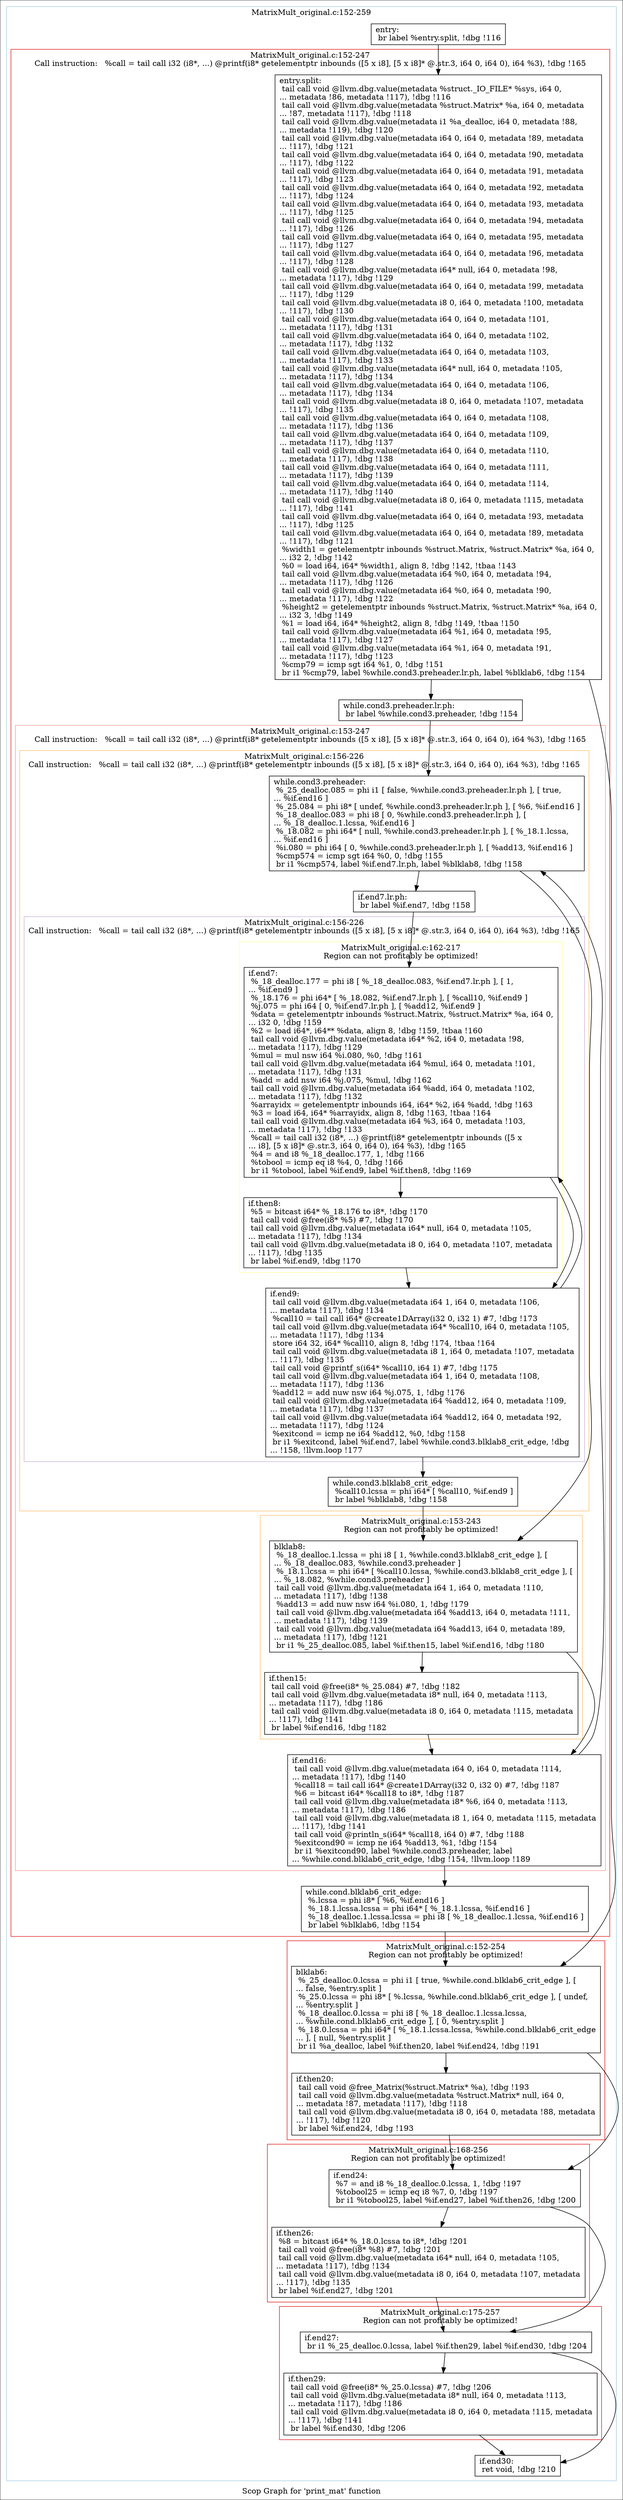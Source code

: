 digraph "Scop Graph for 'print_mat' function" {
	label="Scop Graph for 'print_mat' function";

	Node0xb330c60 [shape=record,label="{entry:\l  br label %entry.split, !dbg !116\l}"];
	Node0xb330c60 -> Node0xb2d07f0;
	Node0xb2d07f0 [shape=record,label="{entry.split:                                      \l  tail call void @llvm.dbg.value(metadata %struct._IO_FILE* %sys, i64 0,\l... metadata !86, metadata !117), !dbg !116\l  tail call void @llvm.dbg.value(metadata %struct.Matrix* %a, i64 0, metadata\l... !87, metadata !117), !dbg !118\l  tail call void @llvm.dbg.value(metadata i1 %a_dealloc, i64 0, metadata !88,\l... metadata !119), !dbg !120\l  tail call void @llvm.dbg.value(metadata i64 0, i64 0, metadata !89, metadata\l... !117), !dbg !121\l  tail call void @llvm.dbg.value(metadata i64 0, i64 0, metadata !90, metadata\l... !117), !dbg !122\l  tail call void @llvm.dbg.value(metadata i64 0, i64 0, metadata !91, metadata\l... !117), !dbg !123\l  tail call void @llvm.dbg.value(metadata i64 0, i64 0, metadata !92, metadata\l... !117), !dbg !124\l  tail call void @llvm.dbg.value(metadata i64 0, i64 0, metadata !93, metadata\l... !117), !dbg !125\l  tail call void @llvm.dbg.value(metadata i64 0, i64 0, metadata !94, metadata\l... !117), !dbg !126\l  tail call void @llvm.dbg.value(metadata i64 0, i64 0, metadata !95, metadata\l... !117), !dbg !127\l  tail call void @llvm.dbg.value(metadata i64 0, i64 0, metadata !96, metadata\l... !117), !dbg !128\l  tail call void @llvm.dbg.value(metadata i64* null, i64 0, metadata !98,\l... metadata !117), !dbg !129\l  tail call void @llvm.dbg.value(metadata i64 0, i64 0, metadata !99, metadata\l... !117), !dbg !129\l  tail call void @llvm.dbg.value(metadata i8 0, i64 0, metadata !100, metadata\l... !117), !dbg !130\l  tail call void @llvm.dbg.value(metadata i64 0, i64 0, metadata !101,\l... metadata !117), !dbg !131\l  tail call void @llvm.dbg.value(metadata i64 0, i64 0, metadata !102,\l... metadata !117), !dbg !132\l  tail call void @llvm.dbg.value(metadata i64 0, i64 0, metadata !103,\l... metadata !117), !dbg !133\l  tail call void @llvm.dbg.value(metadata i64* null, i64 0, metadata !105,\l... metadata !117), !dbg !134\l  tail call void @llvm.dbg.value(metadata i64 0, i64 0, metadata !106,\l... metadata !117), !dbg !134\l  tail call void @llvm.dbg.value(metadata i8 0, i64 0, metadata !107, metadata\l... !117), !dbg !135\l  tail call void @llvm.dbg.value(metadata i64 0, i64 0, metadata !108,\l... metadata !117), !dbg !136\l  tail call void @llvm.dbg.value(metadata i64 0, i64 0, metadata !109,\l... metadata !117), !dbg !137\l  tail call void @llvm.dbg.value(metadata i64 0, i64 0, metadata !110,\l... metadata !117), !dbg !138\l  tail call void @llvm.dbg.value(metadata i64 0, i64 0, metadata !111,\l... metadata !117), !dbg !139\l  tail call void @llvm.dbg.value(metadata i64 0, i64 0, metadata !114,\l... metadata !117), !dbg !140\l  tail call void @llvm.dbg.value(metadata i8 0, i64 0, metadata !115, metadata\l... !117), !dbg !141\l  tail call void @llvm.dbg.value(metadata i64 0, i64 0, metadata !93, metadata\l... !117), !dbg !125\l  tail call void @llvm.dbg.value(metadata i64 0, i64 0, metadata !89, metadata\l... !117), !dbg !121\l  %width1 = getelementptr inbounds %struct.Matrix, %struct.Matrix* %a, i64 0,\l... i32 2, !dbg !142\l  %0 = load i64, i64* %width1, align 8, !dbg !142, !tbaa !143\l  tail call void @llvm.dbg.value(metadata i64 %0, i64 0, metadata !94,\l... metadata !117), !dbg !126\l  tail call void @llvm.dbg.value(metadata i64 %0, i64 0, metadata !90,\l... metadata !117), !dbg !122\l  %height2 = getelementptr inbounds %struct.Matrix, %struct.Matrix* %a, i64 0,\l... i32 3, !dbg !149\l  %1 = load i64, i64* %height2, align 8, !dbg !149, !tbaa !150\l  tail call void @llvm.dbg.value(metadata i64 %1, i64 0, metadata !95,\l... metadata !117), !dbg !127\l  tail call void @llvm.dbg.value(metadata i64 %1, i64 0, metadata !91,\l... metadata !117), !dbg !123\l  %cmp79 = icmp sgt i64 %1, 0, !dbg !151\l  br i1 %cmp79, label %while.cond3.preheader.lr.ph, label %blklab6, !dbg !154\l}"];
	Node0xb2d07f0 -> Node0xb2ae290;
	Node0xb2d07f0 -> Node0xb2df470;
	Node0xb2ae290 [shape=record,label="{while.cond3.preheader.lr.ph:                      \l  br label %while.cond3.preheader, !dbg !154\l}"];
	Node0xb2ae290 -> Node0xb352690;
	Node0xb352690 [shape=record,label="{while.cond3.preheader:                            \l  %_25_dealloc.085 = phi i1 [ false, %while.cond3.preheader.lr.ph ], [ true,\l... %if.end16 ]\l  %_25.084 = phi i8* [ undef, %while.cond3.preheader.lr.ph ], [ %6, %if.end16 ]\l  %_18_dealloc.083 = phi i8 [ 0, %while.cond3.preheader.lr.ph ], [\l... %_18_dealloc.1.lcssa, %if.end16 ]\l  %_18.082 = phi i64* [ null, %while.cond3.preheader.lr.ph ], [ %_18.1.lcssa,\l... %if.end16 ]\l  %i.080 = phi i64 [ 0, %while.cond3.preheader.lr.ph ], [ %add13, %if.end16 ]\l  %cmp574 = icmp sgt i64 %0, 0, !dbg !155\l  br i1 %cmp574, label %if.end7.lr.ph, label %blklab8, !dbg !158\l}"];
	Node0xb352690 -> Node0xb2c6e60;
	Node0xb352690 -> Node0xb331310;
	Node0xb2c6e60 [shape=record,label="{if.end7.lr.ph:                                    \l  br label %if.end7, !dbg !158\l}"];
	Node0xb2c6e60 -> Node0xb22e2b0;
	Node0xb22e2b0 [shape=record,label="{if.end7:                                          \l  %_18_dealloc.177 = phi i8 [ %_18_dealloc.083, %if.end7.lr.ph ], [ 1,\l... %if.end9 ]\l  %_18.176 = phi i64* [ %_18.082, %if.end7.lr.ph ], [ %call10, %if.end9 ]\l  %j.075 = phi i64 [ 0, %if.end7.lr.ph ], [ %add12, %if.end9 ]\l  %data = getelementptr inbounds %struct.Matrix, %struct.Matrix* %a, i64 0,\l... i32 0, !dbg !159\l  %2 = load i64*, i64** %data, align 8, !dbg !159, !tbaa !160\l  tail call void @llvm.dbg.value(metadata i64* %2, i64 0, metadata !98,\l... metadata !117), !dbg !129\l  %mul = mul nsw i64 %i.080, %0, !dbg !161\l  tail call void @llvm.dbg.value(metadata i64 %mul, i64 0, metadata !101,\l... metadata !117), !dbg !131\l  %add = add nsw i64 %j.075, %mul, !dbg !162\l  tail call void @llvm.dbg.value(metadata i64 %add, i64 0, metadata !102,\l... metadata !117), !dbg !132\l  %arrayidx = getelementptr inbounds i64, i64* %2, i64 %add, !dbg !163\l  %3 = load i64, i64* %arrayidx, align 8, !dbg !163, !tbaa !164\l  tail call void @llvm.dbg.value(metadata i64 %3, i64 0, metadata !103,\l... metadata !117), !dbg !133\l  %call = tail call i32 (i8*, ...) @printf(i8* getelementptr inbounds ([5 x\l... i8], [5 x i8]* @.str.3, i64 0, i64 0), i64 %3), !dbg !165\l  %4 = and i8 %_18_dealloc.177, 1, !dbg !166\l  %tobool = icmp eq i8 %4, 0, !dbg !166\l  br i1 %tobool, label %if.end9, label %if.then8, !dbg !169\l}"];
	Node0xb22e2b0 -> Node0xb41be70;
	Node0xb22e2b0 -> Node0xb332bb0;
	Node0xb41be70 [shape=record,label="{if.end9:                                          \l  tail call void @llvm.dbg.value(metadata i64 1, i64 0, metadata !106,\l... metadata !117), !dbg !134\l  %call10 = tail call i64* @create1DArray(i32 0, i32 1) #7, !dbg !173\l  tail call void @llvm.dbg.value(metadata i64* %call10, i64 0, metadata !105,\l... metadata !117), !dbg !134\l  store i64 32, i64* %call10, align 8, !dbg !174, !tbaa !164\l  tail call void @llvm.dbg.value(metadata i8 1, i64 0, metadata !107, metadata\l... !117), !dbg !135\l  tail call void @printf_s(i64* %call10, i64 1) #7, !dbg !175\l  tail call void @llvm.dbg.value(metadata i64 1, i64 0, metadata !108,\l... metadata !117), !dbg !136\l  %add12 = add nuw nsw i64 %j.075, 1, !dbg !176\l  tail call void @llvm.dbg.value(metadata i64 %add12, i64 0, metadata !109,\l... metadata !117), !dbg !137\l  tail call void @llvm.dbg.value(metadata i64 %add12, i64 0, metadata !92,\l... metadata !117), !dbg !124\l  %exitcond = icmp ne i64 %add12, %0, !dbg !158\l  br i1 %exitcond, label %if.end7, label %while.cond3.blklab8_crit_edge, !dbg\l... !158, !llvm.loop !177\l}"];
	Node0xb41be70 -> Node0xb22e2b0[constraint=false];
	Node0xb41be70 -> Node0xb2c33b0;
	Node0xb2c33b0 [shape=record,label="{while.cond3.blklab8_crit_edge:                    \l  %call10.lcssa = phi i64* [ %call10, %if.end9 ]\l  br label %blklab8, !dbg !158\l}"];
	Node0xb2c33b0 -> Node0xb331310;
	Node0xb331310 [shape=record,label="{blklab8:                                          \l  %_18_dealloc.1.lcssa = phi i8 [ 1, %while.cond3.blklab8_crit_edge ], [\l... %_18_dealloc.083, %while.cond3.preheader ]\l  %_18.1.lcssa = phi i64* [ %call10.lcssa, %while.cond3.blklab8_crit_edge ], [\l... %_18.082, %while.cond3.preheader ]\l  tail call void @llvm.dbg.value(metadata i64 1, i64 0, metadata !110,\l... metadata !117), !dbg !138\l  %add13 = add nuw nsw i64 %i.080, 1, !dbg !179\l  tail call void @llvm.dbg.value(metadata i64 %add13, i64 0, metadata !111,\l... metadata !117), !dbg !139\l  tail call void @llvm.dbg.value(metadata i64 %add13, i64 0, metadata !89,\l... metadata !117), !dbg !121\l  br i1 %_25_dealloc.085, label %if.then15, label %if.end16, !dbg !180\l}"];
	Node0xb331310 -> Node0xb2defc0;
	Node0xb331310 -> Node0xb2c5f00;
	Node0xb2defc0 [shape=record,label="{if.then15:                                        \l  tail call void @free(i8* %_25.084) #7, !dbg !182\l  tail call void @llvm.dbg.value(metadata i8* null, i64 0, metadata !113,\l... metadata !117), !dbg !186\l  tail call void @llvm.dbg.value(metadata i8 0, i64 0, metadata !115, metadata\l... !117), !dbg !141\l  br label %if.end16, !dbg !182\l}"];
	Node0xb2defc0 -> Node0xb2c5f00;
	Node0xb2c5f00 [shape=record,label="{if.end16:                                         \l  tail call void @llvm.dbg.value(metadata i64 0, i64 0, metadata !114,\l... metadata !117), !dbg !140\l  %call18 = tail call i64* @create1DArray(i32 0, i32 0) #7, !dbg !187\l  %6 = bitcast i64* %call18 to i8*, !dbg !187\l  tail call void @llvm.dbg.value(metadata i8* %6, i64 0, metadata !113,\l... metadata !117), !dbg !186\l  tail call void @llvm.dbg.value(metadata i8 1, i64 0, metadata !115, metadata\l... !117), !dbg !141\l  tail call void @println_s(i64* %call18, i64 0) #7, !dbg !188\l  %exitcond90 = icmp ne i64 %add13, %1, !dbg !154\l  br i1 %exitcond90, label %while.cond3.preheader, label\l... %while.cond.blklab6_crit_edge, !dbg !154, !llvm.loop !189\l}"];
	Node0xb2c5f00 -> Node0xb352690[constraint=false];
	Node0xb2c5f00 -> Node0xb30fbc0;
	Node0xb30fbc0 [shape=record,label="{while.cond.blklab6_crit_edge:                     \l  %.lcssa = phi i8* [ %6, %if.end16 ]\l  %_18.1.lcssa.lcssa = phi i64* [ %_18.1.lcssa, %if.end16 ]\l  %_18_dealloc.1.lcssa.lcssa = phi i8 [ %_18_dealloc.1.lcssa, %if.end16 ]\l  br label %blklab6, !dbg !154\l}"];
	Node0xb30fbc0 -> Node0xb2df470;
	Node0xb2df470 [shape=record,label="{blklab6:                                          \l  %_25_dealloc.0.lcssa = phi i1 [ true, %while.cond.blklab6_crit_edge ], [\l... false, %entry.split ]\l  %_25.0.lcssa = phi i8* [ %.lcssa, %while.cond.blklab6_crit_edge ], [ undef,\l... %entry.split ]\l  %_18_dealloc.0.lcssa = phi i8 [ %_18_dealloc.1.lcssa.lcssa,\l... %while.cond.blklab6_crit_edge ], [ 0, %entry.split ]\l  %_18.0.lcssa = phi i64* [ %_18.1.lcssa.lcssa, %while.cond.blklab6_crit_edge\l... ], [ null, %entry.split ]\l  br i1 %a_dealloc, label %if.then20, label %if.end24, !dbg !191\l}"];
	Node0xb2df470 -> Node0xb2ed850;
	Node0xb2df470 -> Node0xb2e71a0;
	Node0xb2ed850 [shape=record,label="{if.then20:                                        \l  tail call void @free_Matrix(%struct.Matrix* %a), !dbg !193\l  tail call void @llvm.dbg.value(metadata %struct.Matrix* null, i64 0,\l... metadata !87, metadata !117), !dbg !118\l  tail call void @llvm.dbg.value(metadata i8 0, i64 0, metadata !88, metadata\l... !117), !dbg !120\l  br label %if.end24, !dbg !193\l}"];
	Node0xb2ed850 -> Node0xb2e71a0;
	Node0xb2e71a0 [shape=record,label="{if.end24:                                         \l  %7 = and i8 %_18_dealloc.0.lcssa, 1, !dbg !197\l  %tobool25 = icmp eq i8 %7, 0, !dbg !197\l  br i1 %tobool25, label %if.end27, label %if.then26, !dbg !200\l}"];
	Node0xb2e71a0 -> Node0xb29b2f0;
	Node0xb2e71a0 -> Node0xb2dcae0;
	Node0xb29b2f0 [shape=record,label="{if.end27:                                         \l  br i1 %_25_dealloc.0.lcssa, label %if.then29, label %if.end30, !dbg !204\l}"];
	Node0xb29b2f0 -> Node0xb2a0240;
	Node0xb29b2f0 -> Node0xb2db8e0;
	Node0xb2a0240 [shape=record,label="{if.then29:                                        \l  tail call void @free(i8* %_25.0.lcssa) #7, !dbg !206\l  tail call void @llvm.dbg.value(metadata i8* null, i64 0, metadata !113,\l... metadata !117), !dbg !186\l  tail call void @llvm.dbg.value(metadata i8 0, i64 0, metadata !115, metadata\l... !117), !dbg !141\l  br label %if.end30, !dbg !206\l}"];
	Node0xb2a0240 -> Node0xb2db8e0;
	Node0xb2db8e0 [shape=record,label="{if.end30:                                         \l  ret void, !dbg !210\l}"];
	Node0xb2dcae0 [shape=record,label="{if.then26:                                        \l  %8 = bitcast i64* %_18.0.lcssa to i8*, !dbg !201\l  tail call void @free(i8* %8) #7, !dbg !201\l  tail call void @llvm.dbg.value(metadata i64* null, i64 0, metadata !105,\l... metadata !117), !dbg !134\l  tail call void @llvm.dbg.value(metadata i8 0, i64 0, metadata !107, metadata\l... !117), !dbg !135\l  br label %if.end27, !dbg !201\l}"];
	Node0xb2dcae0 -> Node0xb29b2f0;
	Node0xb332bb0 [shape=record,label="{if.then8:                                         \l  %5 = bitcast i64* %_18.176 to i8*, !dbg !170\l  tail call void @free(i8* %5) #7, !dbg !170\l  tail call void @llvm.dbg.value(metadata i64* null, i64 0, metadata !105,\l... metadata !117), !dbg !134\l  tail call void @llvm.dbg.value(metadata i8 0, i64 0, metadata !107, metadata\l... !117), !dbg !135\l  br label %if.end9, !dbg !170\l}"];
	Node0xb332bb0 -> Node0xb41be70;
	colorscheme = "paired12"
        subgraph cluster_0xb2295a0 {
          label = "MatrixMult_original.c:152-259
";
          style = solid;
          color = 1
          subgraph cluster_0xb364300 {
            label = "MatrixMult_original.c:152-247
Call instruction:   %call = tail call i32 (i8*, ...) @printf(i8* getelementptr inbounds ([5 x i8], [5 x i8]* @.str.3, i64 0, i64 0), i64 %3), !dbg !165";
            style = solid;
            color = 6
            subgraph cluster_0xb345de0 {
              label = "MatrixMult_original.c:153-247
Call instruction:   %call = tail call i32 (i8*, ...) @printf(i8* getelementptr inbounds ([5 x i8], [5 x i8]* @.str.3, i64 0, i64 0), i64 %3), !dbg !165";
              style = solid;
              color = 5
              subgraph cluster_0xb31d200 {
                label = "MatrixMult_original.c:156-226
Call instruction:   %call = tail call i32 (i8*, ...) @printf(i8* getelementptr inbounds ([5 x i8], [5 x i8]* @.str.3, i64 0, i64 0), i64 %3), !dbg !165";
                style = solid;
                color = 7
                subgraph cluster_0xb22af70 {
                  label = "MatrixMult_original.c:156-226
Call instruction:   %call = tail call i32 (i8*, ...) @printf(i8* getelementptr inbounds ([5 x i8], [5 x i8]* @.str.3, i64 0, i64 0), i64 %3), !dbg !165";
                  style = solid;
                  color = 9
                  subgraph cluster_0xb31a2e0 {
                    label = "MatrixMult_original.c:162-217
Region can not profitably be optimized!";
                    style = solid;
                    color = 11
                    Node0xb22e2b0;
                    Node0xb332bb0;
                  }
                  Node0xb41be70;
                }
                Node0xb352690;
                Node0xb2c6e60;
                Node0xb2c33b0;
              }
              subgraph cluster_0xb2e4a40 {
                label = "MatrixMult_original.c:153-243
Region can not profitably be optimized!";
                style = solid;
                color = 7
                Node0xb331310;
                Node0xb2defc0;
              }
              Node0xb2c5f00;
            }
            Node0xb2d07f0;
            Node0xb2ae290;
            Node0xb30fbc0;
          }
          subgraph cluster_0xb22a610 {
            label = "MatrixMult_original.c:152-254
Region can not profitably be optimized!";
            style = solid;
            color = 6
            Node0xb2df470;
            Node0xb2ed850;
          }
          subgraph cluster_0xb226860 {
            label = "MatrixMult_original.c:168-256
Region can not profitably be optimized!";
            style = solid;
            color = 6
            Node0xb2e71a0;
            Node0xb2dcae0;
          }
          subgraph cluster_0xb364c60 {
            label = "MatrixMult_original.c:175-257
Region can not profitably be optimized!";
            style = solid;
            color = 6
            Node0xb29b2f0;
            Node0xb2a0240;
          }
          Node0xb330c60;
          Node0xb2db8e0;
        }
}
